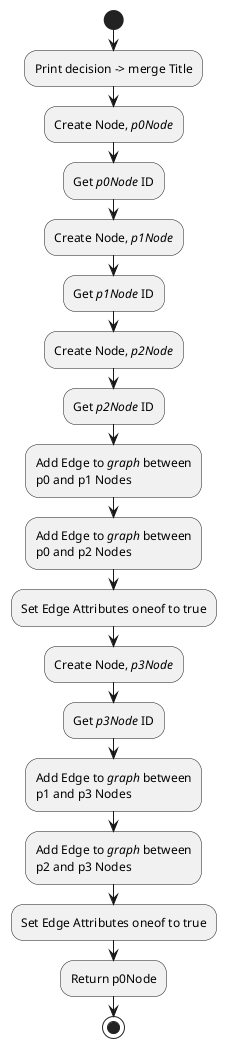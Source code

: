 @startuml
start
:Print decision -> merge Title;
:Create Node, //p0Node//;
:Get //p0Node// ID;
:Create Node, //p1Node//;
:Get //p1Node// ID;
:Create Node, //p2Node//;
:Get //p2Node// ID;
:Add Edge to //graph// between
p0 and p1 Nodes;
:Add Edge to //graph// between
p0 and p2 Nodes;
:Set Edge Attributes oneof to true;
:Create Node, //p3Node//;
:Get //p3Node// ID;
:Add Edge to //graph// between
p1 and p3 Nodes;
:Add Edge to //graph// between
p2 and p3 Nodes;
:Set Edge Attributes oneof to true;
:Return p0Node;
stop
@enduml